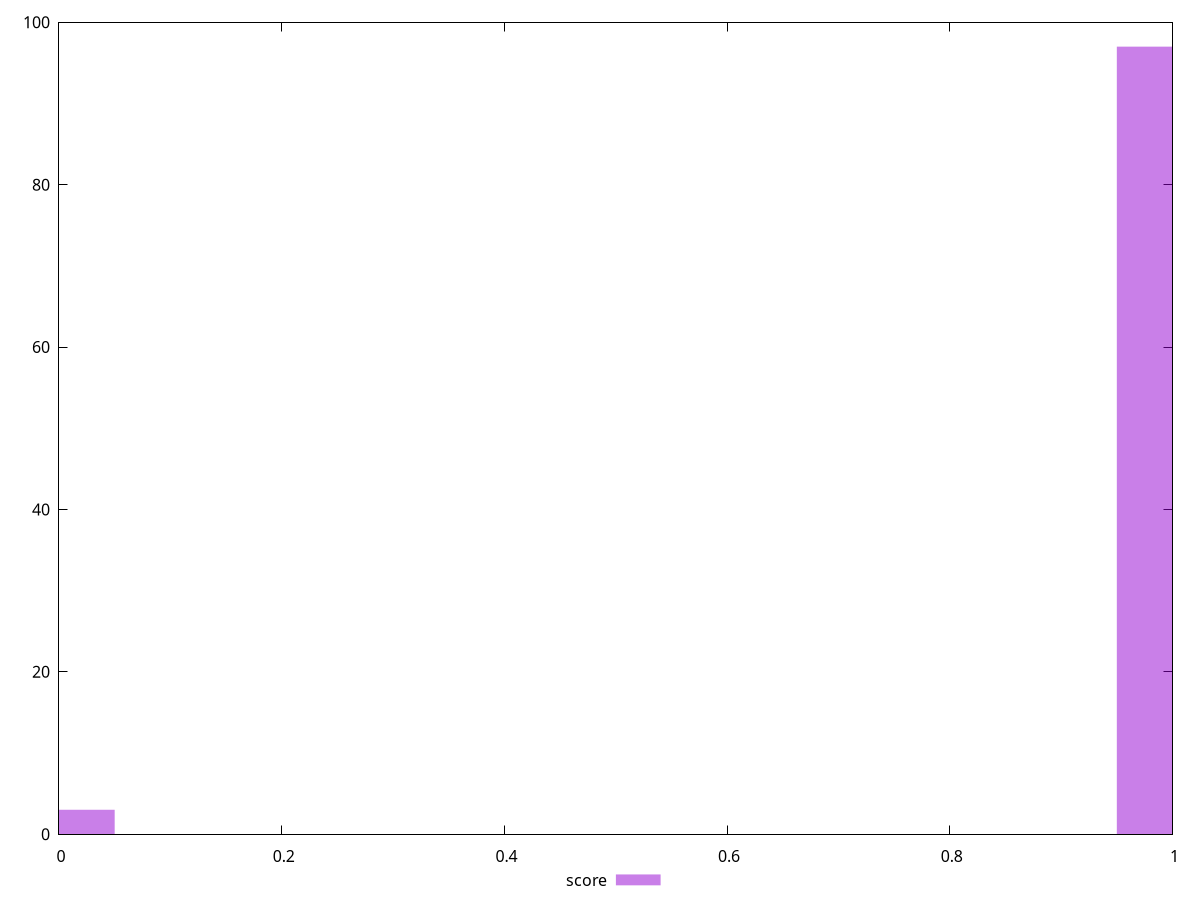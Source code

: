reset

$score <<EOF
0 3
1 97
EOF

set key outside below
set boxwidth 0.1
set xrange [0:1]
set yrange [0:100]
set trange [0:100]
set style fill transparent solid 0.5 noborder
set terminal svg size 640, 490 enhanced background rgb 'white'
set output "report/report_00029_2021-02-24T13-36-40.390Z/server-response-time/samples/agenda/score/histogram.svg"

plot $score title "score" with boxes

reset
